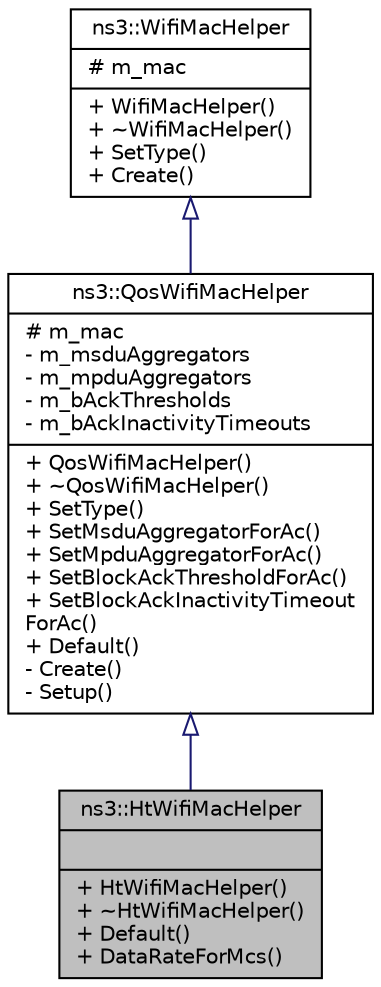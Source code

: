 digraph "ns3::HtWifiMacHelper"
{
  edge [fontname="Helvetica",fontsize="10",labelfontname="Helvetica",labelfontsize="10"];
  node [fontname="Helvetica",fontsize="10",shape=record];
  Node1 [label="{ns3::HtWifiMacHelper\n||+ HtWifiMacHelper()\l+ ~HtWifiMacHelper()\l+ Default()\l+ DataRateForMcs()\l}",height=0.2,width=0.4,color="black", fillcolor="grey75", style="filled", fontcolor="black"];
  Node2 -> Node1 [dir="back",color="midnightblue",fontsize="10",style="solid",arrowtail="onormal"];
  Node2 [label="{ns3::QosWifiMacHelper\n|# m_mac\l- m_msduAggregators\l- m_mpduAggregators\l- m_bAckThresholds\l- m_bAckInactivityTimeouts\l|+ QosWifiMacHelper()\l+ ~QosWifiMacHelper()\l+ SetType()\l+ SetMsduAggregatorForAc()\l+ SetMpduAggregatorForAc()\l+ SetBlockAckThresholdForAc()\l+ SetBlockAckInactivityTimeout\lForAc()\l+ Default()\l- Create()\l- Setup()\l}",height=0.2,width=0.4,color="black", fillcolor="white", style="filled",URL="$de/d2d/classns3_1_1QosWifiMacHelper.html",tooltip="create QoS-enabled MAC layers for a ns3::WifiNetDevice. "];
  Node3 -> Node2 [dir="back",color="midnightblue",fontsize="10",style="solid",arrowtail="onormal"];
  Node3 [label="{ns3::WifiMacHelper\n|# m_mac\l|+ WifiMacHelper()\l+ ~WifiMacHelper()\l+ SetType()\l+ Create()\l}",height=0.2,width=0.4,color="black", fillcolor="white", style="filled",URL="$d7/df0/classns3_1_1WifiMacHelper.html",tooltip="create MAC layers for a ns3::WifiNetDevice. "];
}
